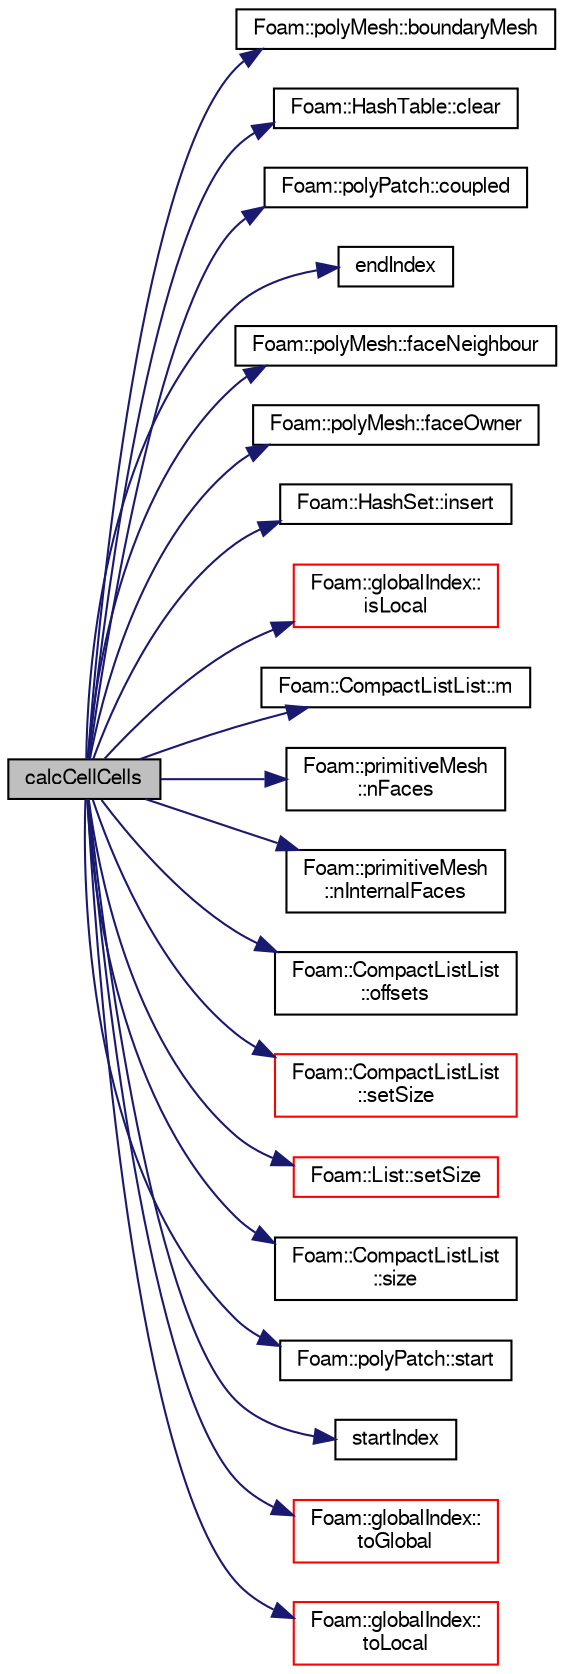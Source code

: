 digraph "calcCellCells"
{
  bgcolor="transparent";
  edge [fontname="FreeSans",fontsize="10",labelfontname="FreeSans",labelfontsize="10"];
  node [fontname="FreeSans",fontsize="10",shape=record];
  rankdir="LR";
  Node1 [label="calcCellCells",height=0.2,width=0.4,color="black", fillcolor="grey75", style="filled" fontcolor="black"];
  Node1 -> Node2 [color="midnightblue",fontsize="10",style="solid",fontname="FreeSans"];
  Node2 [label="Foam::polyMesh::boundaryMesh",height=0.2,width=0.4,color="black",URL="$a01861.html#a6b7f5ba89250dbd7a1c6c7860ab60fe3",tooltip="Return boundary mesh. "];
  Node1 -> Node3 [color="midnightblue",fontsize="10",style="solid",fontname="FreeSans"];
  Node3 [label="Foam::HashTable::clear",height=0.2,width=0.4,color="black",URL="$a00959.html#ac8bb3912a3ce86b15842e79d0b421204",tooltip="Clear all entries from table. "];
  Node1 -> Node4 [color="midnightblue",fontsize="10",style="solid",fontname="FreeSans"];
  Node4 [label="Foam::polyPatch::coupled",height=0.2,width=0.4,color="black",URL="$a01877.html#acffd678e538fc569f301aacdb4f019b7",tooltip="Return true if this patch is geometrically coupled (i.e. faces and. "];
  Node1 -> Node5 [color="midnightblue",fontsize="10",style="solid",fontname="FreeSans"];
  Node5 [label="endIndex",height=0.2,width=0.4,color="black",URL="$a04168.html#ad6d43dd93b923687942166cbf61e351d"];
  Node1 -> Node6 [color="midnightblue",fontsize="10",style="solid",fontname="FreeSans"];
  Node6 [label="Foam::polyMesh::faceNeighbour",height=0.2,width=0.4,color="black",URL="$a01861.html#ad03ef02786858ab9d5e2776a4731c77c",tooltip="Return face neighbour. "];
  Node1 -> Node7 [color="midnightblue",fontsize="10",style="solid",fontname="FreeSans"];
  Node7 [label="Foam::polyMesh::faceOwner",height=0.2,width=0.4,color="black",URL="$a01861.html#a6d4def83436c9aa4dc68e8e42c5cf268",tooltip="Return face owner. "];
  Node1 -> Node8 [color="midnightblue",fontsize="10",style="solid",fontname="FreeSans"];
  Node8 [label="Foam::HashSet::insert",height=0.2,width=0.4,color="black",URL="$a00957.html#a49f0753d9652681fc3a81f59951a0ad7",tooltip="Insert a new entry. "];
  Node1 -> Node9 [color="midnightblue",fontsize="10",style="solid",fontname="FreeSans"];
  Node9 [label="Foam::globalIndex::\lisLocal",height=0.2,width=0.4,color="red",URL="$a00906.html#afb056b2091a6bf83c081430e0d64d449",tooltip="Is on local processor. "];
  Node1 -> Node10 [color="midnightblue",fontsize="10",style="solid",fontname="FreeSans"];
  Node10 [label="Foam::CompactListList::m",height=0.2,width=0.4,color="black",URL="$a00315.html#af76bc5f3d1be90aa6ef3b0f7757dc01b",tooltip="Return the packed matrix of data. "];
  Node1 -> Node11 [color="midnightblue",fontsize="10",style="solid",fontname="FreeSans"];
  Node11 [label="Foam::primitiveMesh\l::nFaces",height=0.2,width=0.4,color="black",URL="$a01911.html#a9be088de373a98524a153de7da0e92e8"];
  Node1 -> Node12 [color="midnightblue",fontsize="10",style="solid",fontname="FreeSans"];
  Node12 [label="Foam::primitiveMesh\l::nInternalFaces",height=0.2,width=0.4,color="black",URL="$a01911.html#aa1eec60bd258a70018b8ffda0dced7bb"];
  Node1 -> Node13 [color="midnightblue",fontsize="10",style="solid",fontname="FreeSans"];
  Node13 [label="Foam::CompactListList\l::offsets",height=0.2,width=0.4,color="black",URL="$a00315.html#ad67add7005bbf8a50bd37a96872b8d15",tooltip="Return the offset table (= size()+1) "];
  Node1 -> Node14 [color="midnightblue",fontsize="10",style="solid",fontname="FreeSans"];
  Node14 [label="Foam::CompactListList\l::setSize",height=0.2,width=0.4,color="red",URL="$a00315.html#a110ca51fc7e0ea5905cc62ebdf41a5e4",tooltip="Reset size of CompactListList. "];
  Node1 -> Node15 [color="midnightblue",fontsize="10",style="solid",fontname="FreeSans"];
  Node15 [label="Foam::List::setSize",height=0.2,width=0.4,color="red",URL="$a01325.html#aedb985ffeaf1bdbfeccc2a8730405703",tooltip="Reset size of List. "];
  Node1 -> Node16 [color="midnightblue",fontsize="10",style="solid",fontname="FreeSans"];
  Node16 [label="Foam::CompactListList\l::size",height=0.2,width=0.4,color="black",URL="$a00315.html#a723361dc2020160f5492e8fe2d09fa44",tooltip="Return the primary size, i.e. the number of rows. "];
  Node1 -> Node17 [color="midnightblue",fontsize="10",style="solid",fontname="FreeSans"];
  Node17 [label="Foam::polyPatch::start",height=0.2,width=0.4,color="black",URL="$a01877.html#a861f370e41af7d54d7ff91da65de6e6a",tooltip="Return start label of this patch in the polyMesh face list. "];
  Node1 -> Node18 [color="midnightblue",fontsize="10",style="solid",fontname="FreeSans"];
  Node18 [label="startIndex",height=0.2,width=0.4,color="black",URL="$a04168.html#a59cd2798cd61a33c07f040c29a241381"];
  Node1 -> Node19 [color="midnightblue",fontsize="10",style="solid",fontname="FreeSans"];
  Node19 [label="Foam::globalIndex::\ltoGlobal",height=0.2,width=0.4,color="red",URL="$a00906.html#a7d52ac47ea25cc49744fc5658630a929",tooltip="From local to global. "];
  Node1 -> Node20 [color="midnightblue",fontsize="10",style="solid",fontname="FreeSans"];
  Node20 [label="Foam::globalIndex::\ltoLocal",height=0.2,width=0.4,color="red",URL="$a00906.html#a803a7314e7ad8ebc326c08ff9e348440",tooltip="From global to local on current processor. "];
}
